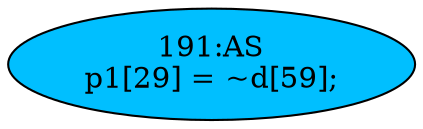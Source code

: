 strict digraph "" {
	node [label="\N"];
	"191:AS"	 [ast="<pyverilog.vparser.ast.Assign object at 0x7f40783b4f90>",
		def_var="['p1']",
		fillcolor=deepskyblue,
		label="191:AS
p1[29] = ~d[59];",
		statements="[]",
		style=filled,
		typ=Assign,
		use_var="['d']"];
}
